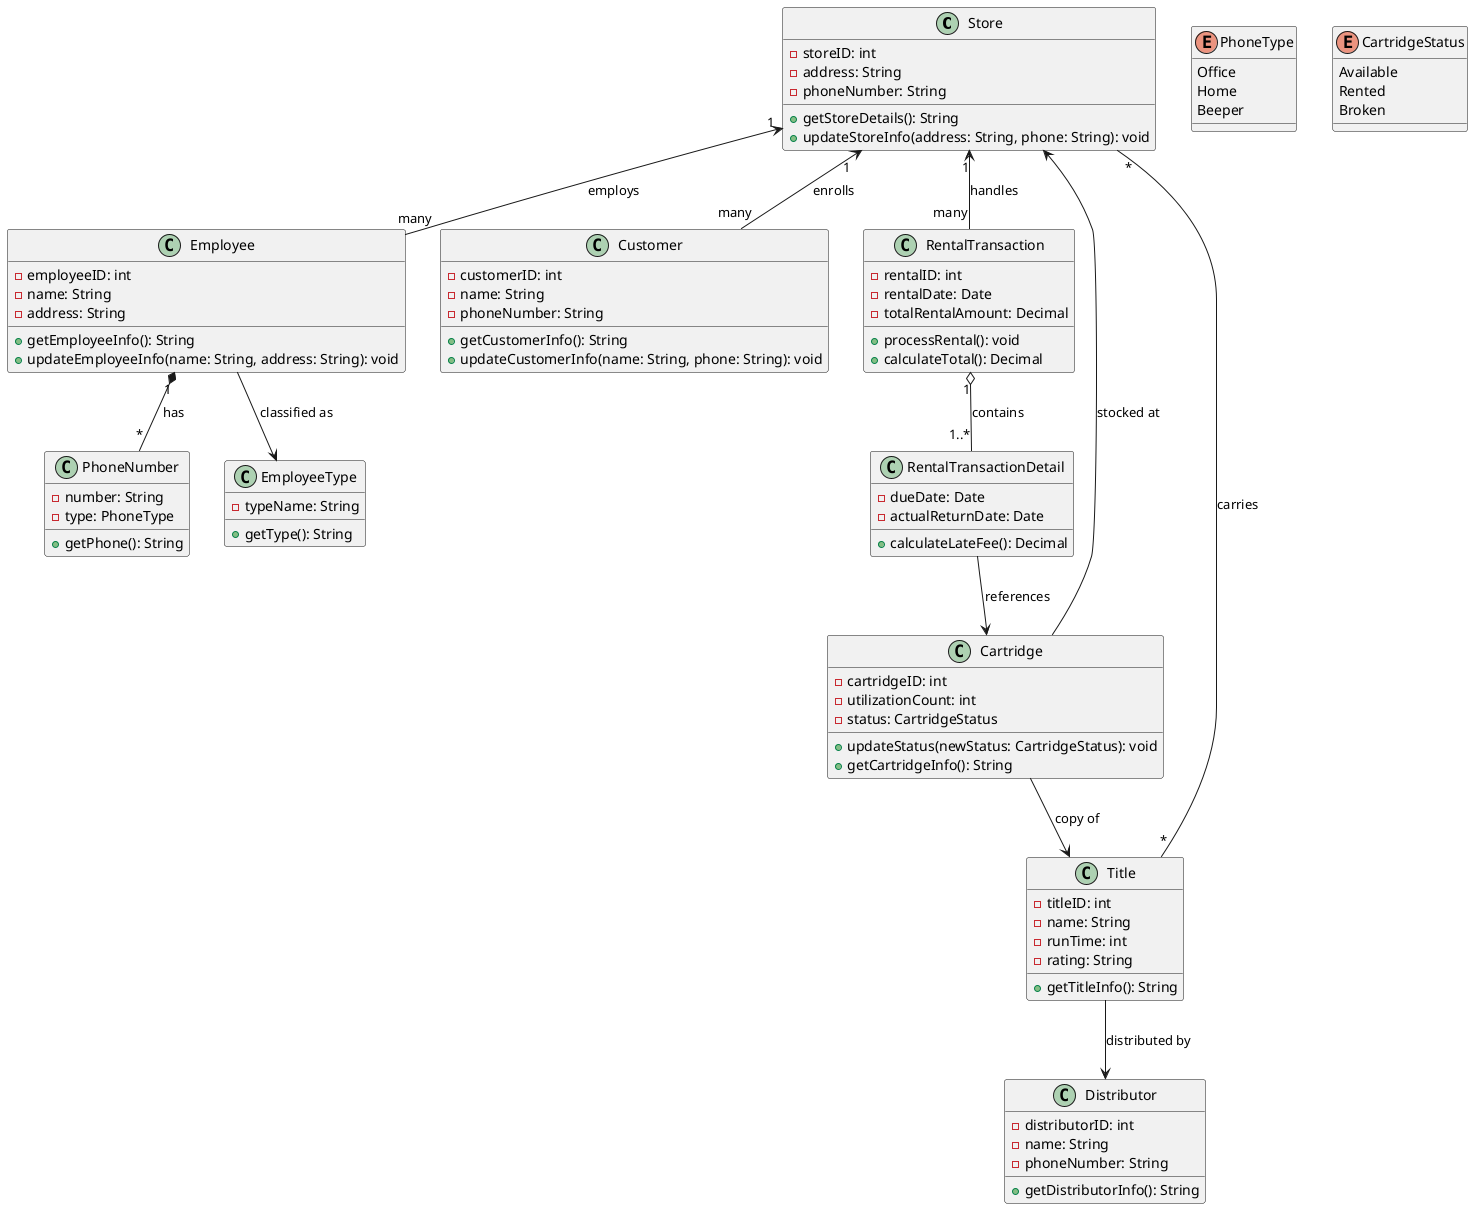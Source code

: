 @startuml

'============================
' Store and Related Classes
'============================
class Store {
  - storeID: int
  - address: String
  - phoneNumber: String
  + getStoreDetails(): String
  + updateStoreInfo(address: String, phone: String): void
}

' A store enrolls customers and employs employees.
Store "1" <-- "many" Employee : employs
Store "1" <-- "many" Customer : enrolls
Store "1" <-- "many" RentalTransaction : handles

'============================
' Employee and PhoneNumber
'============================
class Employee {
  - employeeID: int
  - name: String
  - address: String
  + getEmployeeInfo(): String 
  + updateEmployeeInfo(name: String, address: String): void
}

' Each employee has one employee type (manager, cashier, stocker)
class EmployeeType {
  - typeName: String
  + getType(): String
}
Employee --> EmployeeType : classified as

' Each employee can have many phone numbers.
class PhoneNumber {
  - number: String
  - type: PhoneType
  + getPhone(): String
}

enum PhoneType {
  Office
  Home
  Beeper
}

Employee "1" *-- "*" PhoneNumber : has

'============================
' Title and Distributor
'============================
class Title {
  - titleID: int
  - name: String
  - runTime: int
  - rating: String
  + getTitleInfo(): String
}

' A title is distributed by one distributor.
class Distributor {
  - distributorID: int
  - name: String
  - phoneNumber: String
  + getDistributorInfo(): String
}

Title --> Distributor : distributed by

' Many stores can carry many titles, but the inventory is maintained as cartridges.
Store "*" -- "*" Title : carries

'============================
' Cartridge (Physical Copy)
'============================
class Cartridge {
  - cartridgeID: int
  - utilizationCount: int
  - status: CartridgeStatus
  + updateStatus(newStatus: CartridgeStatus): void
  + getCartridgeInfo(): String
}

enum CartridgeStatus {
  Available
  Rented
  Broken
}

' Each cartridge is a copy of one title.
Cartridge --> Title : copy of
' A cartridge is stocked at a store.
Cartridge --> Store : stocked at

'============================
' Customer
'============================
class Customer {
  - customerID: int
  - name: String
  - phoneNumber: String
  + getCustomerInfo(): String
  + updateCustomerInfo(name: String, phone: String): void
}

'============================
' Rental Transaction and Detail
'============================
class RentalTransaction {
  - rentalID: int
  - rentalDate: Date
  - totalRentalAmount: Decimal
  + processRental(): void
  + calculateTotal(): Decimal
}

' A rental transaction is composed of detail lines.
class RentalTransactionDetail {
  - dueDate: Date
  - actualReturnDate: Date
  + calculateLateFee(): Decimal
}

RentalTransaction "1" o-- "1..*" RentalTransactionDetail : contains

' Each rental detail references one cartridge.
RentalTransactionDetail --> Cartridge : references

@enduml